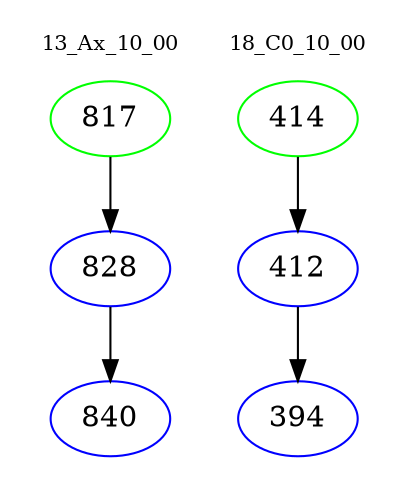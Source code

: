digraph{
subgraph cluster_0 {
color = white
label = "13_Ax_10_00";
fontsize=10;
T0_817 [label="817", color="green"]
T0_817 -> T0_828 [color="black"]
T0_828 [label="828", color="blue"]
T0_828 -> T0_840 [color="black"]
T0_840 [label="840", color="blue"]
}
subgraph cluster_1 {
color = white
label = "18_C0_10_00";
fontsize=10;
T1_414 [label="414", color="green"]
T1_414 -> T1_412 [color="black"]
T1_412 [label="412", color="blue"]
T1_412 -> T1_394 [color="black"]
T1_394 [label="394", color="blue"]
}
}
